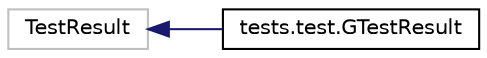 digraph "Graphical Class Hierarchy"
{
  edge [fontname="Helvetica",fontsize="10",labelfontname="Helvetica",labelfontsize="10"];
  node [fontname="Helvetica",fontsize="10",shape=record];
  rankdir="LR";
  Node75 [label="TestResult",height=0.2,width=0.4,color="grey75", fillcolor="white", style="filled"];
  Node75 -> Node0 [dir="back",color="midnightblue",fontsize="10",style="solid",fontname="Helvetica"];
  Node0 [label="tests.test.GTestResult",height=0.2,width=0.4,color="black", fillcolor="white", style="filled",URL="$classtests_1_1test_1_1GTestResult.html"];
}
